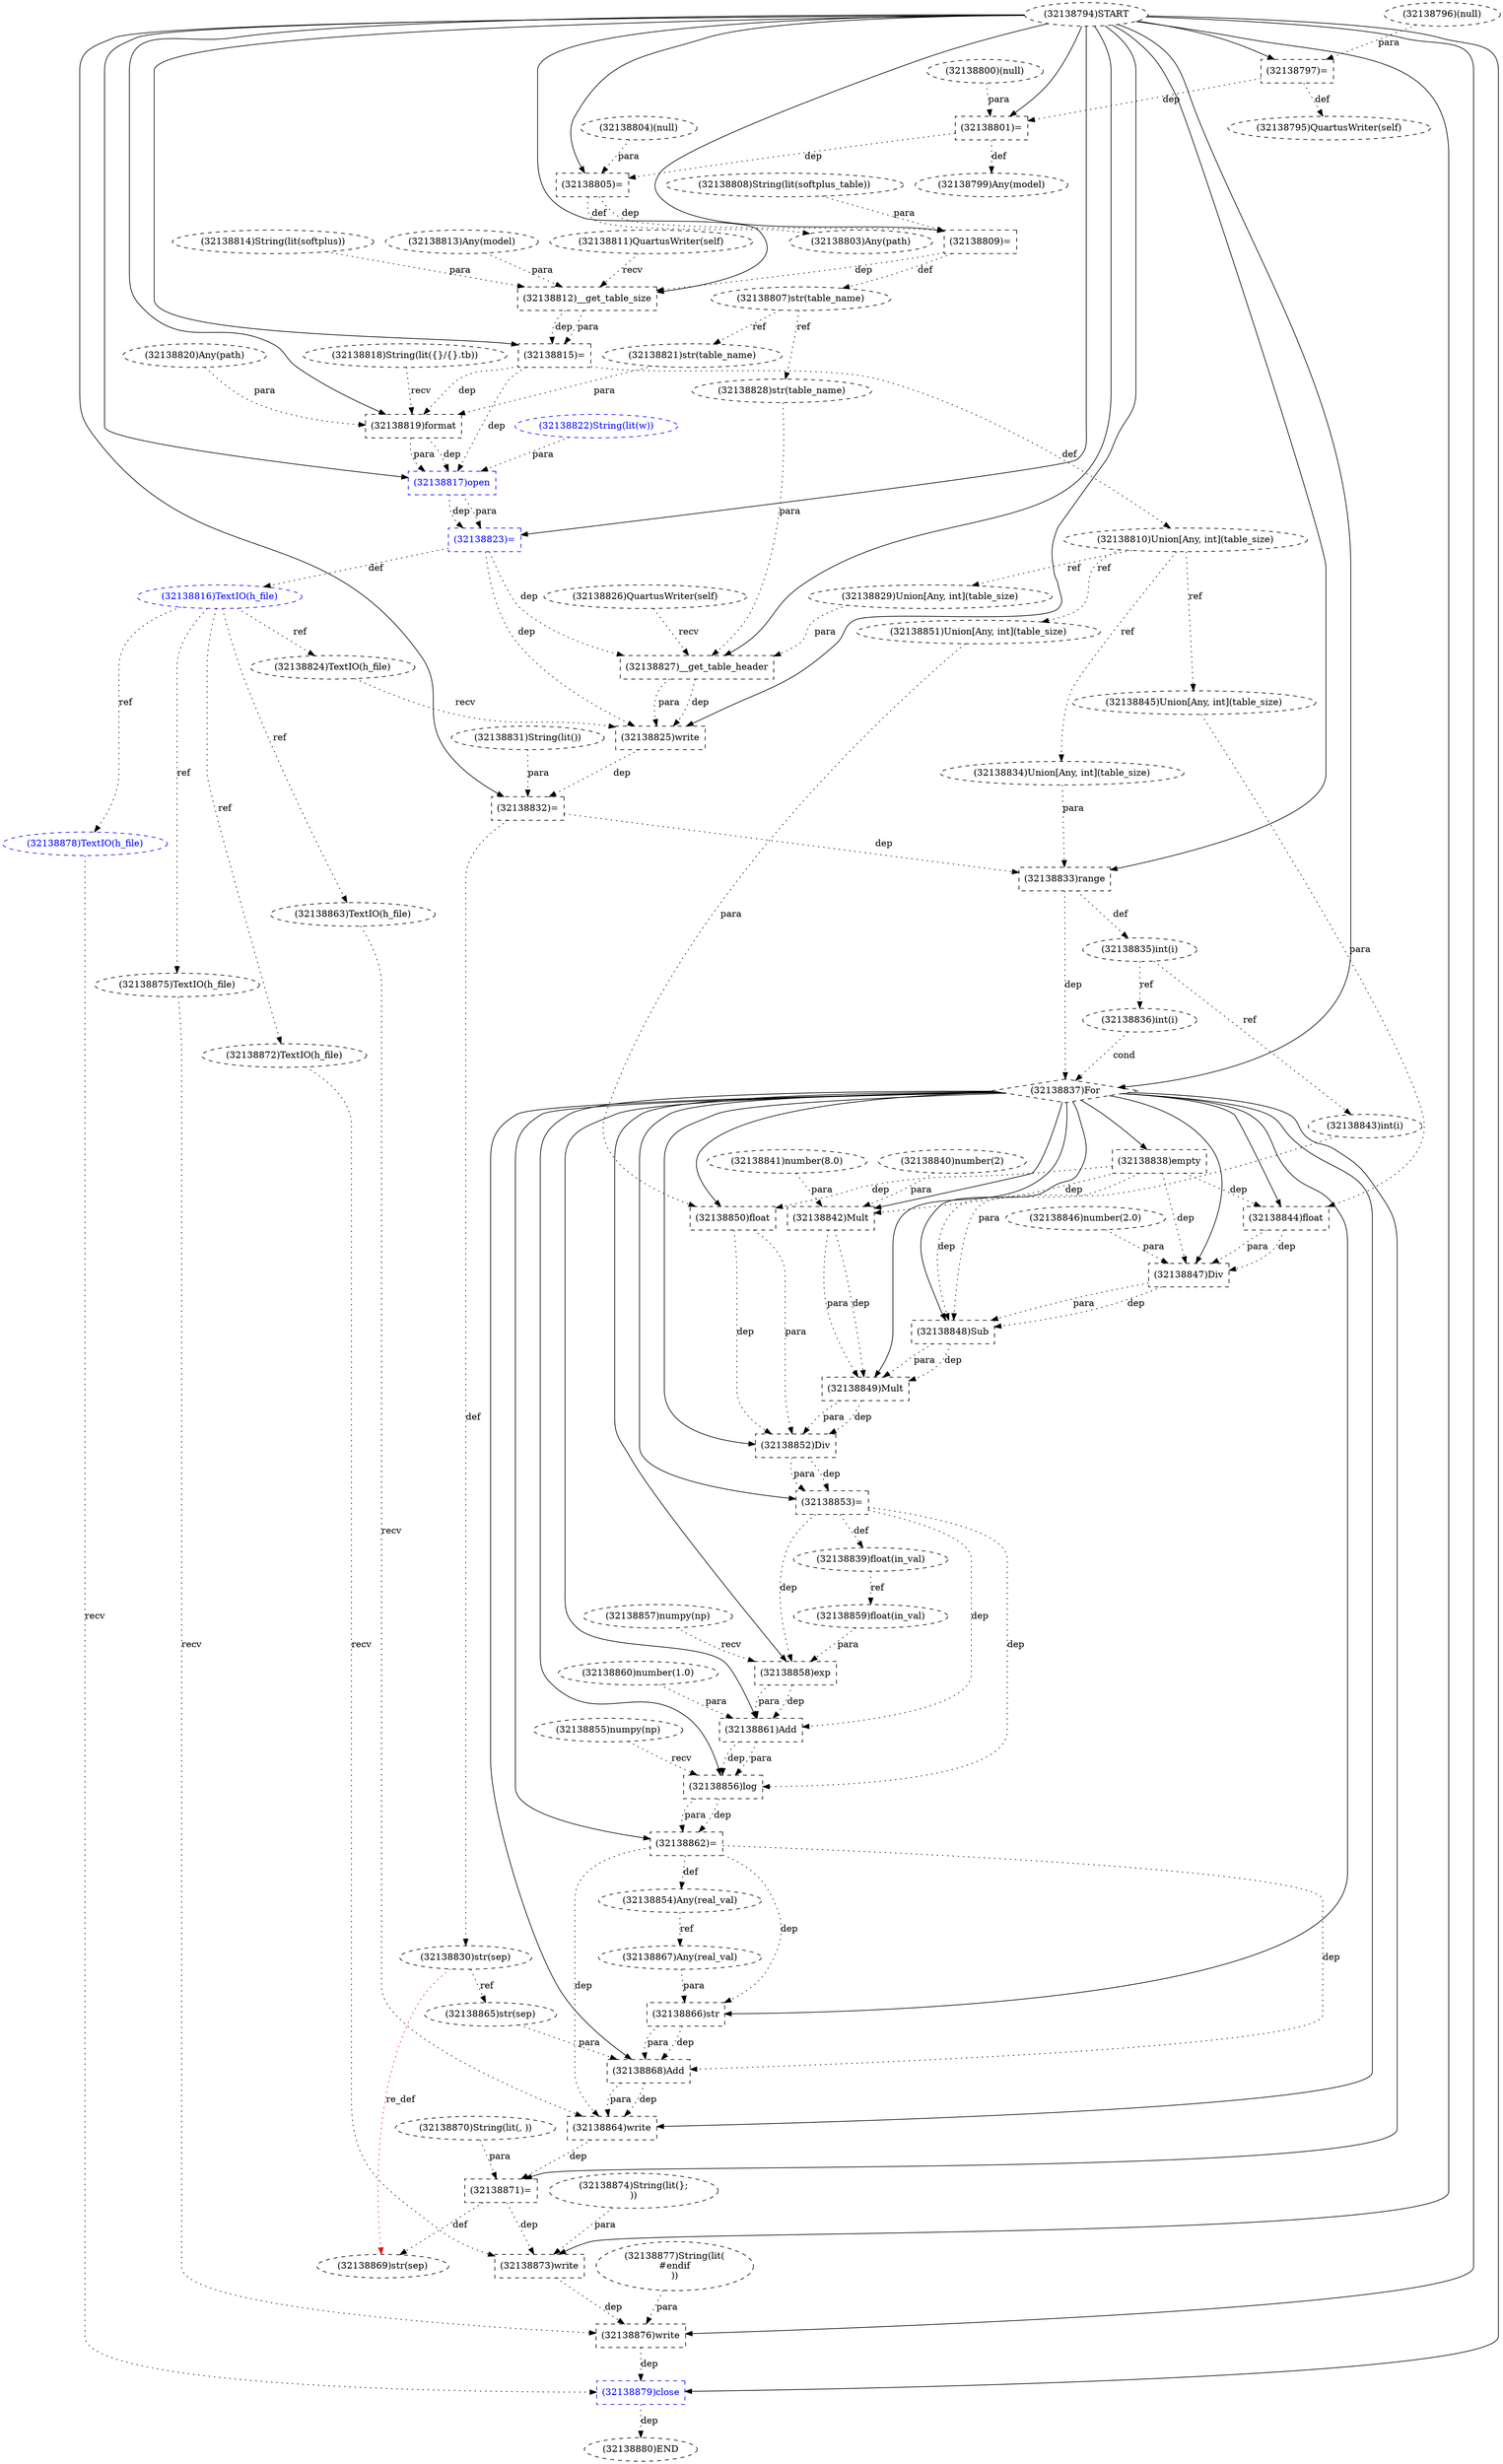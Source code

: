 digraph G {
1 [label="(32138832)=" shape=box style=dashed]
2 [label="(32138849)Mult" shape=box style=dashed]
3 [label="(32138846)number(2.0)" shape=ellipse style=dashed]
4 [label="(32138867)Any(real_val)" shape=ellipse style=dashed]
5 [label="(32138876)write" shape=box style=dashed]
6 [label="(32138859)float(in_val)" shape=ellipse style=dashed]
7 [label="(32138831)String(lit())" shape=ellipse style=dashed]
8 [label="(32138805)=" shape=box style=dashed]
9 [label="(32138863)TextIO(h_file)" shape=ellipse style=dashed]
10 [label="(32138830)str(sep)" shape=ellipse style=dashed]
11 [label="(32138804)(null)" shape=ellipse style=dashed]
12 [label="(32138809)=" shape=box style=dashed]
13 [label="(32138821)str(table_name)" shape=ellipse style=dashed]
14 [label="(32138827)__get_table_header" shape=box style=dashed]
15 [label="(32138800)(null)" shape=ellipse style=dashed]
16 [label="(32138838)empty" shape=box style=dashed]
17 [label="(32138812)__get_table_size" shape=box style=dashed]
18 [label="(32138826)QuartusWriter(self)" shape=ellipse style=dashed]
19 [label="(32138853)=" shape=box style=dashed]
20 [label="(32138810)Union[Any, int](table_size)" shape=ellipse style=dashed]
21 [label="(32138865)str(sep)" shape=ellipse style=dashed]
22 [label="(32138869)str(sep)" shape=ellipse style=dashed]
23 [label="(32138856)log" shape=box style=dashed]
24 [label="(32138847)Div" shape=box style=dashed]
25 [label="(32138848)Sub" shape=box style=dashed]
26 [label="(32138851)Union[Any, int](table_size)" shape=ellipse style=dashed]
27 [label="(32138857)numpy(np)" shape=ellipse style=dashed]
28 [label="(32138877)String(lit(
#endif
))" shape=ellipse style=dashed]
29 [label="(32138878)TextIO(h_file)" shape=ellipse style=dashed color=blue fontcolor=blue]
30 [label="(32138858)exp" shape=box style=dashed]
31 [label="(32138860)number(1.0)" shape=ellipse style=dashed]
32 [label="(32138871)=" shape=box style=dashed]
33 [label="(32138880)END" style=dashed]
34 [label="(32138814)String(lit(softplus))" shape=ellipse style=dashed]
35 [label="(32138818)String(lit({}/{}.tb))" shape=ellipse style=dashed]
36 [label="(32138841)number(8.0)" shape=ellipse style=dashed]
37 [label="(32138843)int(i)" shape=ellipse style=dashed]
38 [label="(32138855)numpy(np)" shape=ellipse style=dashed]
39 [label="(32138840)number(2)" shape=ellipse style=dashed]
40 [label="(32138854)Any(real_val)" shape=ellipse style=dashed]
41 [label="(32138868)Add" shape=box style=dashed]
42 [label="(32138842)Mult" shape=box style=dashed]
43 [label="(32138862)=" shape=box style=dashed]
44 [label="(32138875)TextIO(h_file)" shape=ellipse style=dashed]
45 [label="(32138807)str(table_name)" shape=ellipse style=dashed]
46 [label="(32138794)START" style=dashed]
47 [label="(32138852)Div" shape=box style=dashed]
48 [label="(32138839)float(in_val)" shape=ellipse style=dashed]
49 [label="(32138861)Add" shape=box style=dashed]
50 [label="(32138870)String(lit(, ))" shape=ellipse style=dashed]
51 [label="(32138837)For" shape=diamond style=dashed]
52 [label="(32138879)close" shape=box style=dashed color=blue fontcolor=blue]
53 [label="(32138833)range" shape=box style=dashed]
54 [label="(32138850)float" shape=box style=dashed]
55 [label="(32138824)TextIO(h_file)" shape=ellipse style=dashed]
56 [label="(32138874)String(lit(};
))" shape=ellipse style=dashed]
57 [label="(32138819)format" shape=box style=dashed]
58 [label="(32138864)write" shape=box style=dashed]
59 [label="(32138799)Any(model)" shape=ellipse style=dashed]
60 [label="(32138808)String(lit(softplus_table))" shape=ellipse style=dashed]
61 [label="(32138822)String(lit(w))" shape=ellipse style=dashed color=blue fontcolor=blue]
62 [label="(32138845)Union[Any, int](table_size)" shape=ellipse style=dashed]
63 [label="(32138872)TextIO(h_file)" shape=ellipse style=dashed]
64 [label="(32138825)write" shape=box style=dashed]
65 [label="(32138817)open" shape=box style=dashed color=blue fontcolor=blue]
66 [label="(32138801)=" shape=box style=dashed]
67 [label="(32138873)write" shape=box style=dashed]
68 [label="(32138813)Any(model)" shape=ellipse style=dashed]
69 [label="(32138816)TextIO(h_file)" shape=ellipse style=dashed color=blue fontcolor=blue]
70 [label="(32138820)Any(path)" shape=ellipse style=dashed]
71 [label="(32138835)int(i)" shape=ellipse style=dashed]
72 [label="(32138834)Union[Any, int](table_size)" shape=ellipse style=dashed]
73 [label="(32138844)float" shape=box style=dashed]
74 [label="(32138828)str(table_name)" shape=ellipse style=dashed]
75 [label="(32138866)str" shape=box style=dashed]
76 [label="(32138796)(null)" shape=ellipse style=dashed]
77 [label="(32138829)Union[Any, int](table_size)" shape=ellipse style=dashed]
78 [label="(32138803)Any(path)" shape=ellipse style=dashed]
79 [label="(32138795)QuartusWriter(self)" shape=ellipse style=dashed]
80 [label="(32138815)=" shape=box style=dashed]
81 [label="(32138811)QuartusWriter(self)" shape=ellipse style=dashed]
82 [label="(32138797)=" shape=box style=dashed]
83 [label="(32138836)int(i)" shape=ellipse style=dashed]
84 [label="(32138823)=" shape=box style=dashed color=blue fontcolor=blue]
46 -> 1 [label="" style=solid];
7 -> 1 [label="para" style=dotted];
64 -> 1 [label="dep" style=dotted];
51 -> 2 [label="" style=solid];
42 -> 2 [label="dep" style=dotted];
42 -> 2 [label="para" style=dotted];
25 -> 2 [label="dep" style=dotted];
25 -> 2 [label="para" style=dotted];
40 -> 4 [label="ref" style=dotted];
46 -> 5 [label="" style=solid];
44 -> 5 [label="recv" style=dotted];
28 -> 5 [label="para" style=dotted];
67 -> 5 [label="dep" style=dotted];
48 -> 6 [label="ref" style=dotted];
46 -> 8 [label="" style=solid];
11 -> 8 [label="para" style=dotted];
66 -> 8 [label="dep" style=dotted];
69 -> 9 [label="ref" style=dotted];
1 -> 10 [label="def" style=dotted];
46 -> 12 [label="" style=solid];
60 -> 12 [label="para" style=dotted];
8 -> 12 [label="dep" style=dotted];
45 -> 13 [label="ref" style=dotted];
46 -> 14 [label="" style=solid];
18 -> 14 [label="recv" style=dotted];
74 -> 14 [label="para" style=dotted];
77 -> 14 [label="para" style=dotted];
84 -> 14 [label="dep" style=dotted];
51 -> 16 [label="" style=solid];
46 -> 17 [label="" style=solid];
81 -> 17 [label="recv" style=dotted];
68 -> 17 [label="para" style=dotted];
34 -> 17 [label="para" style=dotted];
12 -> 17 [label="dep" style=dotted];
51 -> 19 [label="" style=solid];
47 -> 19 [label="dep" style=dotted];
47 -> 19 [label="para" style=dotted];
80 -> 20 [label="def" style=dotted];
10 -> 21 [label="ref" style=dotted];
32 -> 22 [label="def" style=dotted];
10 -> 22 [label="re_def" style=dotted color=red];
51 -> 23 [label="" style=solid];
38 -> 23 [label="recv" style=dotted];
49 -> 23 [label="dep" style=dotted];
49 -> 23 [label="para" style=dotted];
19 -> 23 [label="dep" style=dotted];
51 -> 24 [label="" style=solid];
73 -> 24 [label="dep" style=dotted];
73 -> 24 [label="para" style=dotted];
3 -> 24 [label="para" style=dotted];
16 -> 24 [label="dep" style=dotted];
51 -> 25 [label="" style=solid];
37 -> 25 [label="para" style=dotted];
24 -> 25 [label="dep" style=dotted];
24 -> 25 [label="para" style=dotted];
16 -> 25 [label="dep" style=dotted];
20 -> 26 [label="ref" style=dotted];
69 -> 29 [label="ref" style=dotted];
51 -> 30 [label="" style=solid];
27 -> 30 [label="recv" style=dotted];
6 -> 30 [label="para" style=dotted];
19 -> 30 [label="dep" style=dotted];
51 -> 32 [label="" style=solid];
50 -> 32 [label="para" style=dotted];
58 -> 32 [label="dep" style=dotted];
52 -> 33 [label="dep" style=dotted];
71 -> 37 [label="ref" style=dotted];
43 -> 40 [label="def" style=dotted];
51 -> 41 [label="" style=solid];
21 -> 41 [label="para" style=dotted];
75 -> 41 [label="dep" style=dotted];
75 -> 41 [label="para" style=dotted];
43 -> 41 [label="dep" style=dotted];
51 -> 42 [label="" style=solid];
39 -> 42 [label="para" style=dotted];
36 -> 42 [label="para" style=dotted];
16 -> 42 [label="dep" style=dotted];
51 -> 43 [label="" style=solid];
23 -> 43 [label="dep" style=dotted];
23 -> 43 [label="para" style=dotted];
69 -> 44 [label="ref" style=dotted];
12 -> 45 [label="def" style=dotted];
51 -> 47 [label="" style=solid];
2 -> 47 [label="dep" style=dotted];
2 -> 47 [label="para" style=dotted];
54 -> 47 [label="dep" style=dotted];
54 -> 47 [label="para" style=dotted];
19 -> 48 [label="def" style=dotted];
51 -> 49 [label="" style=solid];
30 -> 49 [label="dep" style=dotted];
30 -> 49 [label="para" style=dotted];
31 -> 49 [label="para" style=dotted];
19 -> 49 [label="dep" style=dotted];
46 -> 51 [label="" style=solid];
53 -> 51 [label="dep" style=dotted];
83 -> 51 [label="cond" style=dotted];
46 -> 52 [label="" style=solid];
29 -> 52 [label="recv" style=dotted];
5 -> 52 [label="dep" style=dotted];
46 -> 53 [label="" style=solid];
72 -> 53 [label="para" style=dotted];
1 -> 53 [label="dep" style=dotted];
51 -> 54 [label="" style=solid];
26 -> 54 [label="para" style=dotted];
16 -> 54 [label="dep" style=dotted];
69 -> 55 [label="ref" style=dotted];
46 -> 57 [label="" style=solid];
35 -> 57 [label="recv" style=dotted];
70 -> 57 [label="para" style=dotted];
13 -> 57 [label="para" style=dotted];
80 -> 57 [label="dep" style=dotted];
51 -> 58 [label="" style=solid];
9 -> 58 [label="recv" style=dotted];
41 -> 58 [label="dep" style=dotted];
41 -> 58 [label="para" style=dotted];
43 -> 58 [label="dep" style=dotted];
66 -> 59 [label="def" style=dotted];
20 -> 62 [label="ref" style=dotted];
69 -> 63 [label="ref" style=dotted];
46 -> 64 [label="" style=solid];
55 -> 64 [label="recv" style=dotted];
14 -> 64 [label="dep" style=dotted];
14 -> 64 [label="para" style=dotted];
84 -> 64 [label="dep" style=dotted];
46 -> 65 [label="" style=solid];
57 -> 65 [label="dep" style=dotted];
57 -> 65 [label="para" style=dotted];
61 -> 65 [label="para" style=dotted];
80 -> 65 [label="dep" style=dotted];
46 -> 66 [label="" style=solid];
15 -> 66 [label="para" style=dotted];
82 -> 66 [label="dep" style=dotted];
46 -> 67 [label="" style=solid];
63 -> 67 [label="recv" style=dotted];
56 -> 67 [label="para" style=dotted];
32 -> 67 [label="dep" style=dotted];
84 -> 69 [label="def" style=dotted];
53 -> 71 [label="def" style=dotted];
20 -> 72 [label="ref" style=dotted];
51 -> 73 [label="" style=solid];
62 -> 73 [label="para" style=dotted];
16 -> 73 [label="dep" style=dotted];
45 -> 74 [label="ref" style=dotted];
51 -> 75 [label="" style=solid];
4 -> 75 [label="para" style=dotted];
43 -> 75 [label="dep" style=dotted];
20 -> 77 [label="ref" style=dotted];
8 -> 78 [label="def" style=dotted];
82 -> 79 [label="def" style=dotted];
46 -> 80 [label="" style=solid];
17 -> 80 [label="dep" style=dotted];
17 -> 80 [label="para" style=dotted];
46 -> 82 [label="" style=solid];
76 -> 82 [label="para" style=dotted];
71 -> 83 [label="ref" style=dotted];
46 -> 84 [label="" style=solid];
65 -> 84 [label="dep" style=dotted];
65 -> 84 [label="para" style=dotted];
}